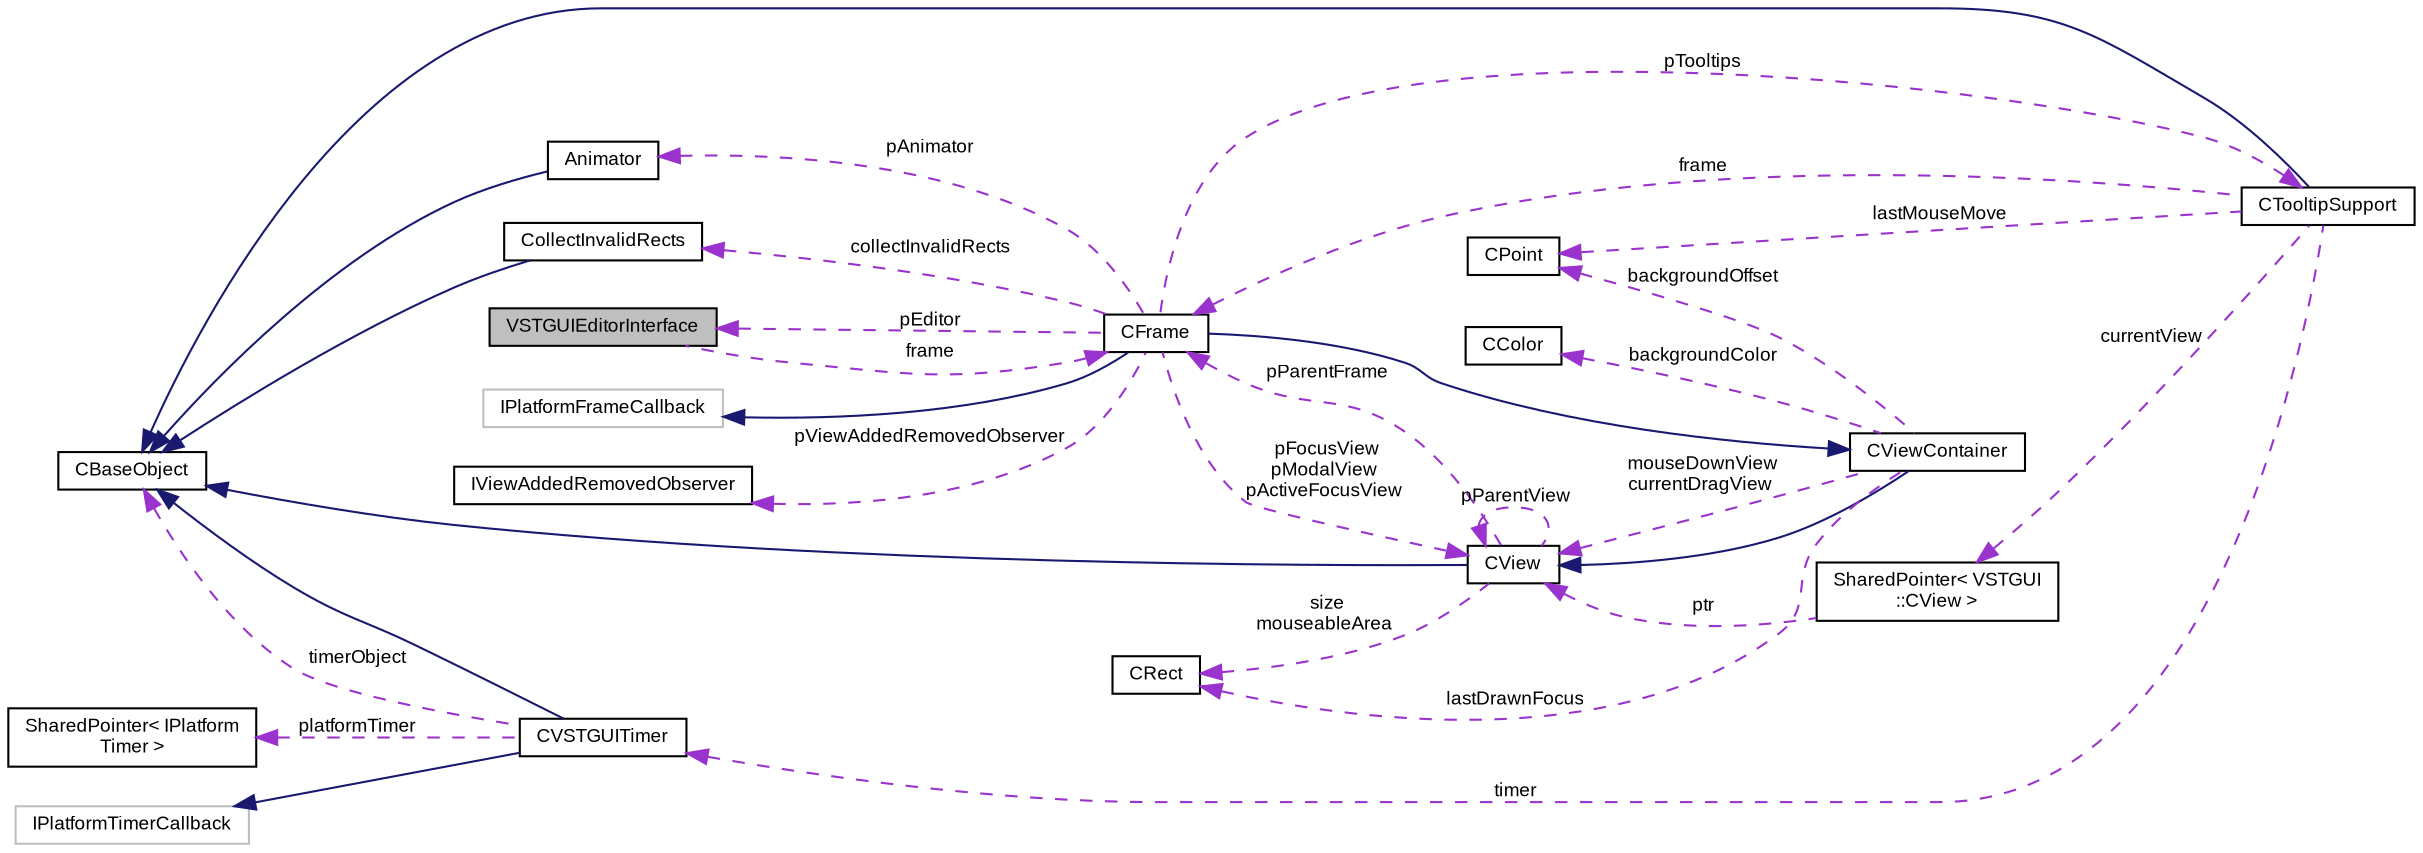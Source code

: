 digraph "VSTGUIEditorInterface"
{
  bgcolor="transparent";
  edge [fontname="Arial",fontsize="9",labelfontname="Arial",labelfontsize="9"];
  node [fontname="Arial",fontsize="9",shape=record];
  rankdir="LR";
  Node1 [label="VSTGUIEditorInterface",height=0.2,width=0.4,color="black", fillcolor="grey75", style="filled" fontcolor="black"];
  Node2 -> Node1 [dir="back",color="darkorchid3",fontsize="9",style="dashed",label=" frame" ,fontname="Arial"];
  Node2 [label="CFrame",height=0.2,width=0.4,color="black",URL="$class_v_s_t_g_u_i_1_1_c_frame.html",tooltip="The CFrame is the parent container of all views. "];
  Node3 -> Node2 [dir="back",color="midnightblue",fontsize="9",style="solid",fontname="Arial"];
  Node3 [label="CViewContainer",height=0.2,width=0.4,color="black",URL="$class_v_s_t_g_u_i_1_1_c_view_container.html",tooltip="Container Class of CView objects. "];
  Node4 -> Node3 [dir="back",color="midnightblue",fontsize="9",style="solid",fontname="Arial"];
  Node4 [label="CView",height=0.2,width=0.4,color="black",URL="$class_v_s_t_g_u_i_1_1_c_view.html",tooltip="Base Class of all view objects. "];
  Node5 -> Node4 [dir="back",color="midnightblue",fontsize="9",style="solid",fontname="Arial"];
  Node5 [label="CBaseObject",height=0.2,width=0.4,color="black",URL="$class_v_s_t_g_u_i_1_1_c_base_object.html",tooltip="Base Object with reference counter. "];
  Node2 -> Node4 [dir="back",color="darkorchid3",fontsize="9",style="dashed",label=" pParentFrame" ,fontname="Arial"];
  Node4 -> Node4 [dir="back",color="darkorchid3",fontsize="9",style="dashed",label=" pParentView" ,fontname="Arial"];
  Node6 -> Node4 [dir="back",color="darkorchid3",fontsize="9",style="dashed",label=" size\nmouseableArea" ,fontname="Arial"];
  Node6 [label="CRect",height=0.2,width=0.4,color="black",URL="$struct_v_s_t_g_u_i_1_1_c_rect.html",tooltip="Rect structure. "];
  Node4 -> Node3 [dir="back",color="darkorchid3",fontsize="9",style="dashed",label=" mouseDownView\ncurrentDragView" ,fontname="Arial"];
  Node7 -> Node3 [dir="back",color="darkorchid3",fontsize="9",style="dashed",label=" backgroundOffset" ,fontname="Arial"];
  Node7 [label="CPoint",height=0.2,width=0.4,color="black",URL="$struct_v_s_t_g_u_i_1_1_c_point.html",tooltip="Point structure. "];
  Node8 -> Node3 [dir="back",color="darkorchid3",fontsize="9",style="dashed",label=" backgroundColor" ,fontname="Arial"];
  Node8 [label="CColor",height=0.2,width=0.4,color="black",URL="$struct_v_s_t_g_u_i_1_1_c_color.html",tooltip="RGBA Color structure. "];
  Node6 -> Node3 [dir="back",color="darkorchid3",fontsize="9",style="dashed",label=" lastDrawnFocus" ,fontname="Arial"];
  Node9 -> Node2 [dir="back",color="midnightblue",fontsize="9",style="solid",fontname="Arial"];
  Node9 [label="IPlatformFrameCallback",height=0.2,width=0.4,color="grey75"];
  Node10 -> Node2 [dir="back",color="darkorchid3",fontsize="9",style="dashed",label=" pViewAddedRemovedObserver" ,fontname="Arial"];
  Node10 [label="IViewAddedRemovedObserver",height=0.2,width=0.4,color="black",URL="$class_v_s_t_g_u_i_1_1_i_view_added_removed_observer.html",tooltip="view added removed observer interface for CFrame "];
  Node4 -> Node2 [dir="back",color="darkorchid3",fontsize="9",style="dashed",label=" pFocusView\npModalView\npActiveFocusView" ,fontname="Arial"];
  Node11 -> Node2 [dir="back",color="darkorchid3",fontsize="9",style="dashed",label=" collectInvalidRects" ,fontname="Arial"];
  Node11 [label="CollectInvalidRects",height=0.2,width=0.4,color="black",URL="$struct_v_s_t_g_u_i_1_1_c_frame_1_1_collect_invalid_rects.html"];
  Node5 -> Node11 [dir="back",color="midnightblue",fontsize="9",style="solid",fontname="Arial"];
  Node12 -> Node2 [dir="back",color="darkorchid3",fontsize="9",style="dashed",label=" pAnimator" ,fontname="Arial"];
  Node12 [label="Animator",height=0.2,width=0.4,color="black",URL="$class_v_s_t_g_u_i_1_1_animation_1_1_animator.html",tooltip="Animation runner. "];
  Node5 -> Node12 [dir="back",color="midnightblue",fontsize="9",style="solid",fontname="Arial"];
  Node13 -> Node2 [dir="back",color="darkorchid3",fontsize="9",style="dashed",label=" pTooltips" ,fontname="Arial"];
  Node13 [label="CTooltipSupport",height=0.2,width=0.4,color="black",URL="$class_v_s_t_g_u_i_1_1_c_tooltip_support.html",tooltip="Generic Tooltip Support class. "];
  Node5 -> Node13 [dir="back",color="midnightblue",fontsize="9",style="solid",fontname="Arial"];
  Node2 -> Node13 [dir="back",color="darkorchid3",fontsize="9",style="dashed",label=" frame" ,fontname="Arial"];
  Node7 -> Node13 [dir="back",color="darkorchid3",fontsize="9",style="dashed",label=" lastMouseMove" ,fontname="Arial"];
  Node14 -> Node13 [dir="back",color="darkorchid3",fontsize="9",style="dashed",label=" timer" ,fontname="Arial"];
  Node14 [label="CVSTGUITimer",height=0.2,width=0.4,color="black",URL="$class_v_s_t_g_u_i_1_1_c_v_s_t_g_u_i_timer.html",tooltip="A timer class, which posts timer messages to CBaseObjects or calls a lambda function (c++11 only)..."];
  Node5 -> Node14 [dir="back",color="midnightblue",fontsize="9",style="solid",fontname="Arial"];
  Node15 -> Node14 [dir="back",color="midnightblue",fontsize="9",style="solid",fontname="Arial"];
  Node15 [label="IPlatformTimerCallback",height=0.2,width=0.4,color="grey75"];
  Node5 -> Node14 [dir="back",color="darkorchid3",fontsize="9",style="dashed",label=" timerObject" ,fontname="Arial"];
  Node16 -> Node14 [dir="back",color="darkorchid3",fontsize="9",style="dashed",label=" platformTimer" ,fontname="Arial"];
  Node16 [label="SharedPointer\< IPlatform\lTimer \>",height=0.2,width=0.4,color="black",URL="$class_v_s_t_g_u_i_1_1_shared_pointer.html"];
  Node17 -> Node13 [dir="back",color="darkorchid3",fontsize="9",style="dashed",label=" currentView" ,fontname="Arial"];
  Node17 [label="SharedPointer\< VSTGUI\l::CView \>",height=0.2,width=0.4,color="black",URL="$class_v_s_t_g_u_i_1_1_shared_pointer.html"];
  Node4 -> Node17 [dir="back",color="darkorchid3",fontsize="9",style="dashed",label=" ptr" ,fontname="Arial"];
  Node1 -> Node2 [dir="back",color="darkorchid3",fontsize="9",style="dashed",label=" pEditor" ,fontname="Arial"];
}
